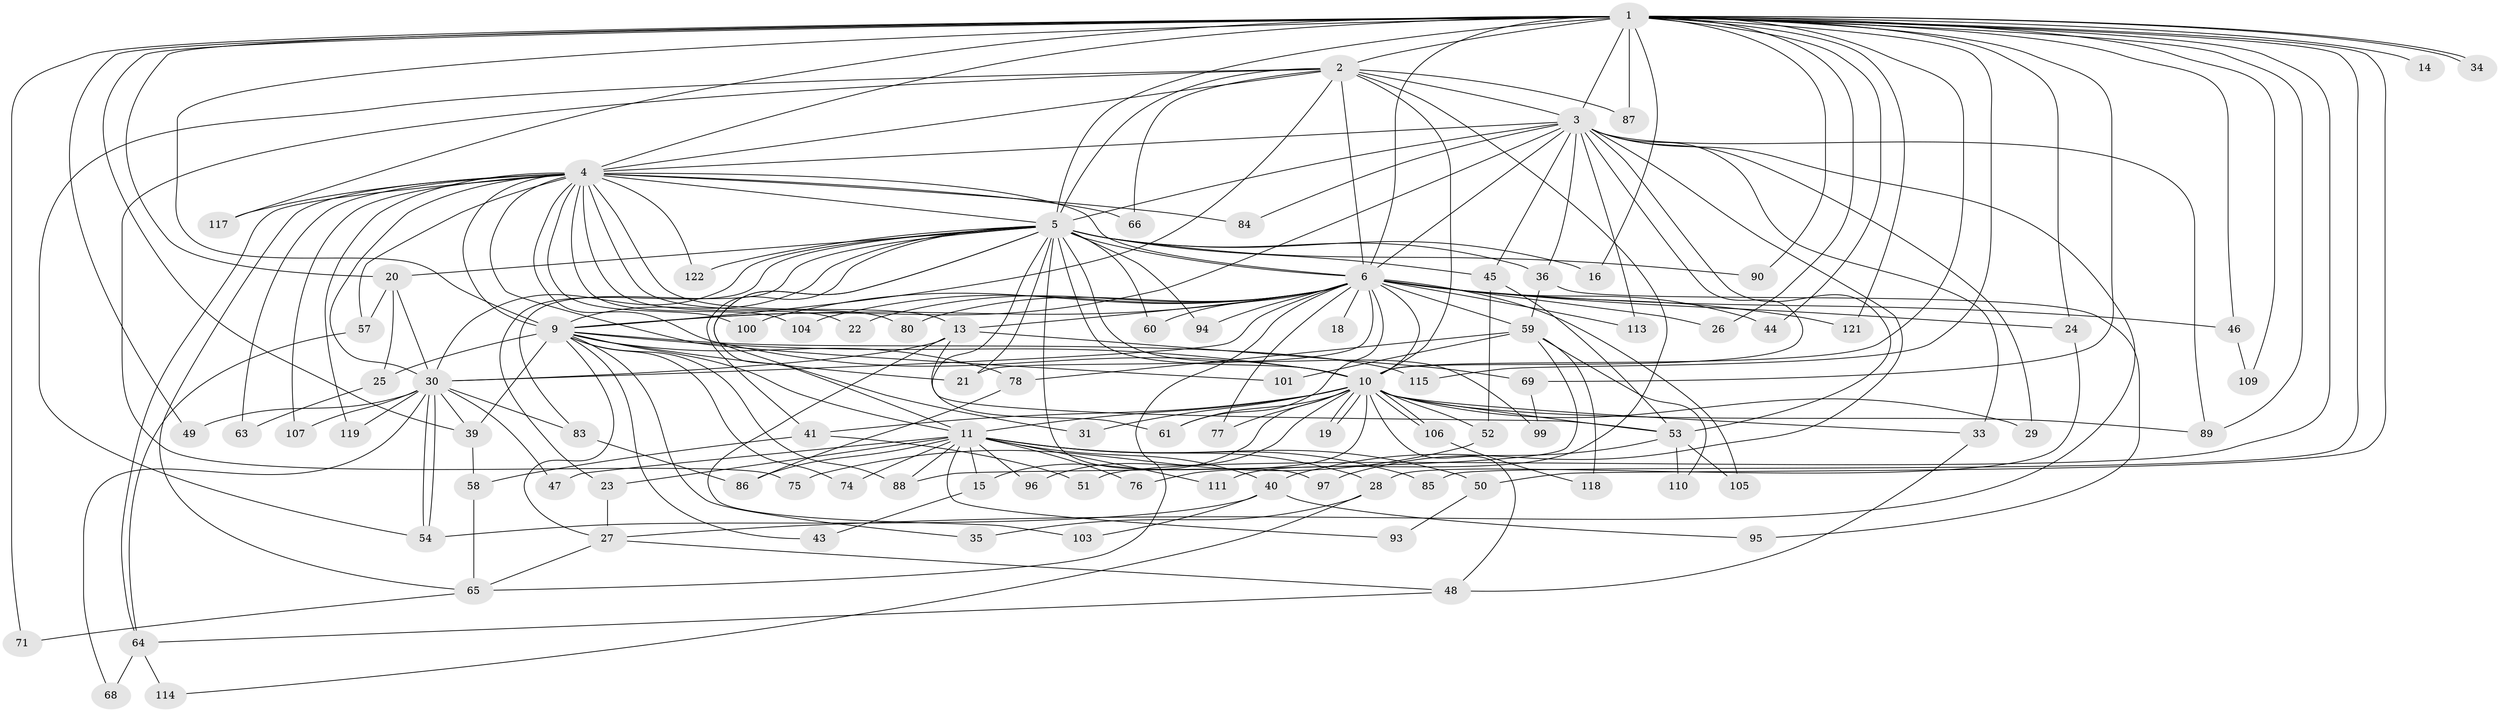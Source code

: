 // original degree distribution, {19: 0.01639344262295082, 13: 0.00819672131147541, 21: 0.01639344262295082, 24: 0.00819672131147541, 27: 0.00819672131147541, 22: 0.00819672131147541, 23: 0.00819672131147541, 28: 0.00819672131147541, 12: 0.00819672131147541, 3: 0.20491803278688525, 5: 0.05737704918032787, 2: 0.5573770491803278, 4: 0.05737704918032787, 8: 0.00819672131147541, 14: 0.00819672131147541, 7: 0.00819672131147541, 6: 0.00819672131147541}
// Generated by graph-tools (version 1.1) at 2025/41/03/06/25 10:41:44]
// undirected, 96 vertices, 221 edges
graph export_dot {
graph [start="1"]
  node [color=gray90,style=filled];
  1 [super="+8"];
  2 [super="+70"];
  3 [super="+120"];
  4 [super="+55"];
  5 [super="+12"];
  6 [super="+7"];
  9 [super="+79"];
  10 [super="+32"];
  11 [super="+17"];
  13 [super="+37"];
  14;
  15;
  16;
  18;
  19;
  20;
  21 [super="+81"];
  22;
  23 [super="+38"];
  24;
  25;
  26;
  27;
  28;
  29;
  30 [super="+42"];
  31;
  33;
  34;
  35;
  36;
  39 [super="+56"];
  40;
  41;
  43;
  44;
  45 [super="+98"];
  46;
  47;
  48 [super="+92"];
  49;
  50;
  51;
  52;
  53 [super="+102"];
  54 [super="+67"];
  57;
  58 [super="+91"];
  59 [super="+62"];
  60;
  61 [super="+82"];
  63;
  64 [super="+73"];
  65 [super="+72"];
  66;
  68;
  69;
  71;
  74;
  75;
  76;
  77;
  78;
  80;
  83 [super="+108"];
  84;
  85;
  86;
  87;
  88 [super="+112"];
  89 [super="+116"];
  90;
  93;
  94;
  95;
  96;
  97;
  99;
  100;
  101;
  103;
  104;
  105;
  106;
  107;
  109;
  110;
  111;
  113;
  114;
  115;
  117;
  118;
  119;
  121;
  122;
  1 -- 2 [weight=2];
  1 -- 3 [weight=2];
  1 -- 4 [weight=2];
  1 -- 5 [weight=2];
  1 -- 6 [weight=4];
  1 -- 9 [weight=2];
  1 -- 10 [weight=2];
  1 -- 16;
  1 -- 20;
  1 -- 34;
  1 -- 34;
  1 -- 51;
  1 -- 71;
  1 -- 85;
  1 -- 87;
  1 -- 89;
  1 -- 90;
  1 -- 69;
  1 -- 14;
  1 -- 24;
  1 -- 26;
  1 -- 39;
  1 -- 44;
  1 -- 109;
  1 -- 46;
  1 -- 49;
  1 -- 50;
  1 -- 115;
  1 -- 117;
  1 -- 121;
  2 -- 3;
  2 -- 4;
  2 -- 5;
  2 -- 6 [weight=2];
  2 -- 9;
  2 -- 10;
  2 -- 66;
  2 -- 75;
  2 -- 111;
  2 -- 87;
  2 -- 54;
  3 -- 4;
  3 -- 5 [weight=2];
  3 -- 6 [weight=2];
  3 -- 9;
  3 -- 10;
  3 -- 27;
  3 -- 29;
  3 -- 33;
  3 -- 36 [weight=2];
  3 -- 40;
  3 -- 45;
  3 -- 53;
  3 -- 84;
  3 -- 113;
  3 -- 89;
  4 -- 5;
  4 -- 6 [weight=2];
  4 -- 9;
  4 -- 10;
  4 -- 13;
  4 -- 22;
  4 -- 57;
  4 -- 63;
  4 -- 65;
  4 -- 84;
  4 -- 100;
  4 -- 101;
  4 -- 104;
  4 -- 107;
  4 -- 117;
  4 -- 119;
  4 -- 122;
  4 -- 80;
  4 -- 66;
  4 -- 30;
  4 -- 64;
  5 -- 6 [weight=2];
  5 -- 9;
  5 -- 10;
  5 -- 16;
  5 -- 20;
  5 -- 21;
  5 -- 23;
  5 -- 30;
  5 -- 31;
  5 -- 41;
  5 -- 45;
  5 -- 60;
  5 -- 61;
  5 -- 83;
  5 -- 90;
  5 -- 94;
  5 -- 97;
  5 -- 99;
  5 -- 122;
  5 -- 36;
  5 -- 11;
  6 -- 9 [weight=2];
  6 -- 10 [weight=2];
  6 -- 21;
  6 -- 24;
  6 -- 26;
  6 -- 59 [weight=2];
  6 -- 77;
  6 -- 94;
  6 -- 104;
  6 -- 113;
  6 -- 13;
  6 -- 80;
  6 -- 18;
  6 -- 22;
  6 -- 100;
  6 -- 105;
  6 -- 44;
  6 -- 46;
  6 -- 121;
  6 -- 60;
  6 -- 61;
  6 -- 30;
  6 -- 65;
  9 -- 10;
  9 -- 11 [weight=2];
  9 -- 25;
  9 -- 27;
  9 -- 35;
  9 -- 39;
  9 -- 43;
  9 -- 74;
  9 -- 78;
  9 -- 88;
  9 -- 115;
  9 -- 21;
  10 -- 11;
  10 -- 15 [weight=2];
  10 -- 19;
  10 -- 19;
  10 -- 29;
  10 -- 31;
  10 -- 33;
  10 -- 41;
  10 -- 48;
  10 -- 52;
  10 -- 76;
  10 -- 77;
  10 -- 89;
  10 -- 96;
  10 -- 106;
  10 -- 106;
  10 -- 61;
  10 -- 53;
  11 -- 15;
  11 -- 47;
  11 -- 76;
  11 -- 85;
  11 -- 86;
  11 -- 88;
  11 -- 93;
  11 -- 96;
  11 -- 111;
  11 -- 40;
  11 -- 74;
  11 -- 50;
  11 -- 23;
  11 -- 28;
  13 -- 69;
  13 -- 103;
  13 -- 53;
  13 -- 30;
  15 -- 43;
  20 -- 25;
  20 -- 30;
  20 -- 57;
  23 -- 27;
  24 -- 28;
  25 -- 63;
  27 -- 65;
  27 -- 48;
  28 -- 35;
  28 -- 114;
  30 -- 47;
  30 -- 49;
  30 -- 54;
  30 -- 54;
  30 -- 68;
  30 -- 83;
  30 -- 107;
  30 -- 119;
  30 -- 39;
  33 -- 48;
  36 -- 59;
  36 -- 95;
  39 -- 58;
  40 -- 95;
  40 -- 103;
  40 -- 54;
  41 -- 51;
  41 -- 58;
  45 -- 52;
  45 -- 53;
  46 -- 109;
  48 -- 64;
  50 -- 93;
  52 -- 75;
  53 -- 97;
  53 -- 105;
  53 -- 110;
  57 -- 64;
  58 -- 65;
  59 -- 78;
  59 -- 118;
  59 -- 110;
  59 -- 101;
  59 -- 88;
  64 -- 68;
  64 -- 114;
  65 -- 71;
  69 -- 99;
  78 -- 86;
  83 -- 86;
  106 -- 118;
}
